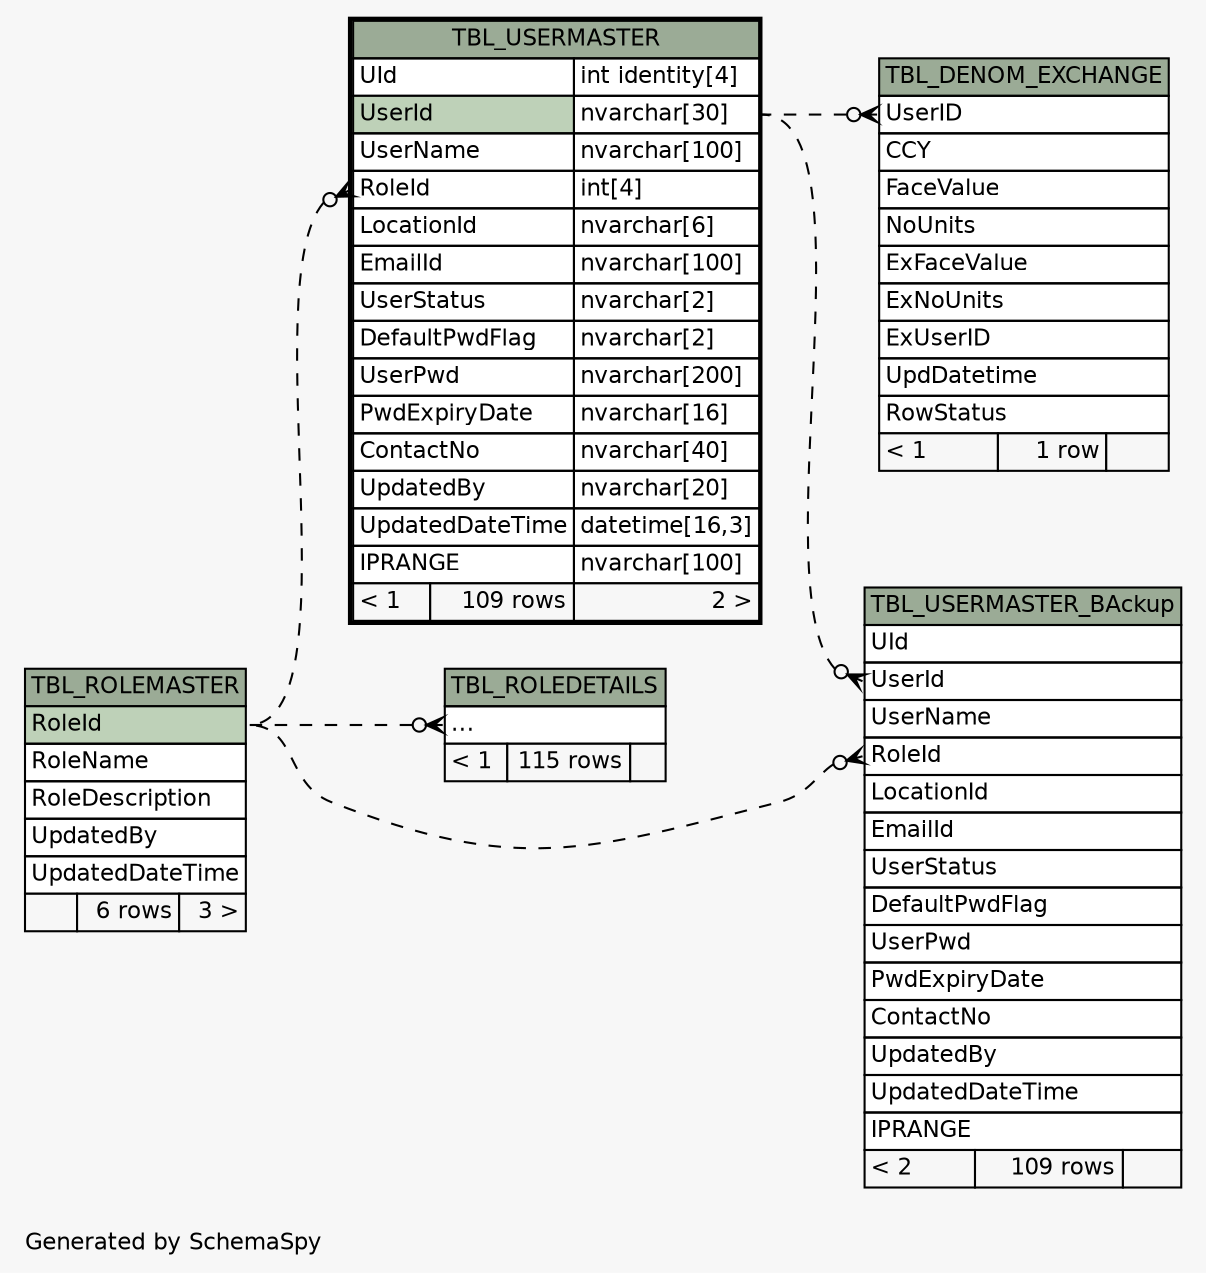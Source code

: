 // dot 2.38.0 on Windows 10 10.0
// SchemaSpy rev 590
digraph "impliedTwoDegreesRelationshipsDiagram" {
  graph [
    rankdir="RL"
    bgcolor="#f7f7f7"
    label="\nGenerated by SchemaSpy"
    labeljust="l"
    nodesep="0.18"
    ranksep="0.46"
    fontname="Helvetica"
    fontsize="11"
  ];
  node [
    fontname="Helvetica"
    fontsize="11"
    shape="plaintext"
  ];
  edge [
    arrowsize="0.8"
  ];
  "TBL_DENOM_EXCHANGE":"UserID":w -> "TBL_USERMASTER":"UserId.type":e [arrowhead=none dir=back arrowtail=crowodot style=dashed];
  "TBL_ROLEDETAILS":"elipses":w -> "TBL_ROLEMASTER":"RoleId":e [arrowhead=none dir=back arrowtail=crowodot style=dashed];
  "TBL_USERMASTER":"RoleId":w -> "TBL_ROLEMASTER":"RoleId":e [arrowhead=none dir=back arrowtail=crowodot style=dashed];
  "TBL_USERMASTER_BAckup":"RoleId":w -> "TBL_ROLEMASTER":"RoleId":e [arrowhead=none dir=back arrowtail=crowodot style=dashed];
  "TBL_USERMASTER_BAckup":"UserId":w -> "TBL_USERMASTER":"UserId.type":e [arrowhead=none dir=back arrowtail=crowodot style=dashed];
  "TBL_DENOM_EXCHANGE" [
    label=<
    <TABLE BORDER="0" CELLBORDER="1" CELLSPACING="0" BGCOLOR="#ffffff">
      <TR><TD COLSPAN="3" BGCOLOR="#9bab96" ALIGN="CENTER">TBL_DENOM_EXCHANGE</TD></TR>
      <TR><TD PORT="UserID" COLSPAN="3" ALIGN="LEFT">UserID</TD></TR>
      <TR><TD PORT="CCY" COLSPAN="3" ALIGN="LEFT">CCY</TD></TR>
      <TR><TD PORT="FaceValue" COLSPAN="3" ALIGN="LEFT">FaceValue</TD></TR>
      <TR><TD PORT="NoUnits" COLSPAN="3" ALIGN="LEFT">NoUnits</TD></TR>
      <TR><TD PORT="ExFaceValue" COLSPAN="3" ALIGN="LEFT">ExFaceValue</TD></TR>
      <TR><TD PORT="ExNoUnits" COLSPAN="3" ALIGN="LEFT">ExNoUnits</TD></TR>
      <TR><TD PORT="ExUserID" COLSPAN="3" ALIGN="LEFT">ExUserID</TD></TR>
      <TR><TD PORT="UpdDatetime" COLSPAN="3" ALIGN="LEFT">UpdDatetime</TD></TR>
      <TR><TD PORT="RowStatus" COLSPAN="3" ALIGN="LEFT">RowStatus</TD></TR>
      <TR><TD ALIGN="LEFT" BGCOLOR="#f7f7f7">&lt; 1</TD><TD ALIGN="RIGHT" BGCOLOR="#f7f7f7">1 row</TD><TD ALIGN="RIGHT" BGCOLOR="#f7f7f7">  </TD></TR>
    </TABLE>>
    URL="TBL_DENOM_EXCHANGE.html"
    tooltip="TBL_DENOM_EXCHANGE"
  ];
  "TBL_ROLEDETAILS" [
    label=<
    <TABLE BORDER="0" CELLBORDER="1" CELLSPACING="0" BGCOLOR="#ffffff">
      <TR><TD COLSPAN="3" BGCOLOR="#9bab96" ALIGN="CENTER">TBL_ROLEDETAILS</TD></TR>
      <TR><TD PORT="elipses" COLSPAN="3" ALIGN="LEFT">...</TD></TR>
      <TR><TD ALIGN="LEFT" BGCOLOR="#f7f7f7">&lt; 1</TD><TD ALIGN="RIGHT" BGCOLOR="#f7f7f7">115 rows</TD><TD ALIGN="RIGHT" BGCOLOR="#f7f7f7">  </TD></TR>
    </TABLE>>
    URL="TBL_ROLEDETAILS.html"
    tooltip="TBL_ROLEDETAILS"
  ];
  "TBL_ROLEMASTER" [
    label=<
    <TABLE BORDER="0" CELLBORDER="1" CELLSPACING="0" BGCOLOR="#ffffff">
      <TR><TD COLSPAN="3" BGCOLOR="#9bab96" ALIGN="CENTER">TBL_ROLEMASTER</TD></TR>
      <TR><TD PORT="RoleId" COLSPAN="3" BGCOLOR="#bed1b8" ALIGN="LEFT">RoleId</TD></TR>
      <TR><TD PORT="RoleName" COLSPAN="3" ALIGN="LEFT">RoleName</TD></TR>
      <TR><TD PORT="RoleDescription" COLSPAN="3" ALIGN="LEFT">RoleDescription</TD></TR>
      <TR><TD PORT="UpdatedBy" COLSPAN="3" ALIGN="LEFT">UpdatedBy</TD></TR>
      <TR><TD PORT="UpdatedDateTime" COLSPAN="3" ALIGN="LEFT">UpdatedDateTime</TD></TR>
      <TR><TD ALIGN="LEFT" BGCOLOR="#f7f7f7">  </TD><TD ALIGN="RIGHT" BGCOLOR="#f7f7f7">6 rows</TD><TD ALIGN="RIGHT" BGCOLOR="#f7f7f7">3 &gt;</TD></TR>
    </TABLE>>
    URL="TBL_ROLEMASTER.html"
    tooltip="TBL_ROLEMASTER"
  ];
  "TBL_USERMASTER" [
    label=<
    <TABLE BORDER="2" CELLBORDER="1" CELLSPACING="0" BGCOLOR="#ffffff">
      <TR><TD COLSPAN="3" BGCOLOR="#9bab96" ALIGN="CENTER">TBL_USERMASTER</TD></TR>
      <TR><TD PORT="UId" COLSPAN="2" ALIGN="LEFT">UId</TD><TD PORT="UId.type" ALIGN="LEFT">int identity[4]</TD></TR>
      <TR><TD PORT="UserId" COLSPAN="2" BGCOLOR="#bed1b8" ALIGN="LEFT">UserId</TD><TD PORT="UserId.type" ALIGN="LEFT">nvarchar[30]</TD></TR>
      <TR><TD PORT="UserName" COLSPAN="2" ALIGN="LEFT">UserName</TD><TD PORT="UserName.type" ALIGN="LEFT">nvarchar[100]</TD></TR>
      <TR><TD PORT="RoleId" COLSPAN="2" ALIGN="LEFT">RoleId</TD><TD PORT="RoleId.type" ALIGN="LEFT">int[4]</TD></TR>
      <TR><TD PORT="LocationId" COLSPAN="2" ALIGN="LEFT">LocationId</TD><TD PORT="LocationId.type" ALIGN="LEFT">nvarchar[6]</TD></TR>
      <TR><TD PORT="EmailId" COLSPAN="2" ALIGN="LEFT">EmailId</TD><TD PORT="EmailId.type" ALIGN="LEFT">nvarchar[100]</TD></TR>
      <TR><TD PORT="UserStatus" COLSPAN="2" ALIGN="LEFT">UserStatus</TD><TD PORT="UserStatus.type" ALIGN="LEFT">nvarchar[2]</TD></TR>
      <TR><TD PORT="DefaultPwdFlag" COLSPAN="2" ALIGN="LEFT">DefaultPwdFlag</TD><TD PORT="DefaultPwdFlag.type" ALIGN="LEFT">nvarchar[2]</TD></TR>
      <TR><TD PORT="UserPwd" COLSPAN="2" ALIGN="LEFT">UserPwd</TD><TD PORT="UserPwd.type" ALIGN="LEFT">nvarchar[200]</TD></TR>
      <TR><TD PORT="PwdExpiryDate" COLSPAN="2" ALIGN="LEFT">PwdExpiryDate</TD><TD PORT="PwdExpiryDate.type" ALIGN="LEFT">nvarchar[16]</TD></TR>
      <TR><TD PORT="ContactNo" COLSPAN="2" ALIGN="LEFT">ContactNo</TD><TD PORT="ContactNo.type" ALIGN="LEFT">nvarchar[40]</TD></TR>
      <TR><TD PORT="UpdatedBy" COLSPAN="2" ALIGN="LEFT">UpdatedBy</TD><TD PORT="UpdatedBy.type" ALIGN="LEFT">nvarchar[20]</TD></TR>
      <TR><TD PORT="UpdatedDateTime" COLSPAN="2" ALIGN="LEFT">UpdatedDateTime</TD><TD PORT="UpdatedDateTime.type" ALIGN="LEFT">datetime[16,3]</TD></TR>
      <TR><TD PORT="IPRANGE" COLSPAN="2" ALIGN="LEFT">IPRANGE</TD><TD PORT="IPRANGE.type" ALIGN="LEFT">nvarchar[100]</TD></TR>
      <TR><TD ALIGN="LEFT" BGCOLOR="#f7f7f7">&lt; 1</TD><TD ALIGN="RIGHT" BGCOLOR="#f7f7f7">109 rows</TD><TD ALIGN="RIGHT" BGCOLOR="#f7f7f7">2 &gt;</TD></TR>
    </TABLE>>
    URL="TBL_USERMASTER.html"
    tooltip="TBL_USERMASTER"
  ];
  "TBL_USERMASTER_BAckup" [
    label=<
    <TABLE BORDER="0" CELLBORDER="1" CELLSPACING="0" BGCOLOR="#ffffff">
      <TR><TD COLSPAN="3" BGCOLOR="#9bab96" ALIGN="CENTER">TBL_USERMASTER_BAckup</TD></TR>
      <TR><TD PORT="UId" COLSPAN="3" ALIGN="LEFT">UId</TD></TR>
      <TR><TD PORT="UserId" COLSPAN="3" ALIGN="LEFT">UserId</TD></TR>
      <TR><TD PORT="UserName" COLSPAN="3" ALIGN="LEFT">UserName</TD></TR>
      <TR><TD PORT="RoleId" COLSPAN="3" ALIGN="LEFT">RoleId</TD></TR>
      <TR><TD PORT="LocationId" COLSPAN="3" ALIGN="LEFT">LocationId</TD></TR>
      <TR><TD PORT="EmailId" COLSPAN="3" ALIGN="LEFT">EmailId</TD></TR>
      <TR><TD PORT="UserStatus" COLSPAN="3" ALIGN="LEFT">UserStatus</TD></TR>
      <TR><TD PORT="DefaultPwdFlag" COLSPAN="3" ALIGN="LEFT">DefaultPwdFlag</TD></TR>
      <TR><TD PORT="UserPwd" COLSPAN="3" ALIGN="LEFT">UserPwd</TD></TR>
      <TR><TD PORT="PwdExpiryDate" COLSPAN="3" ALIGN="LEFT">PwdExpiryDate</TD></TR>
      <TR><TD PORT="ContactNo" COLSPAN="3" ALIGN="LEFT">ContactNo</TD></TR>
      <TR><TD PORT="UpdatedBy" COLSPAN="3" ALIGN="LEFT">UpdatedBy</TD></TR>
      <TR><TD PORT="UpdatedDateTime" COLSPAN="3" ALIGN="LEFT">UpdatedDateTime</TD></TR>
      <TR><TD PORT="IPRANGE" COLSPAN="3" ALIGN="LEFT">IPRANGE</TD></TR>
      <TR><TD ALIGN="LEFT" BGCOLOR="#f7f7f7">&lt; 2</TD><TD ALIGN="RIGHT" BGCOLOR="#f7f7f7">109 rows</TD><TD ALIGN="RIGHT" BGCOLOR="#f7f7f7">  </TD></TR>
    </TABLE>>
    URL="TBL_USERMASTER_BAckup.html"
    tooltip="TBL_USERMASTER_BAckup"
  ];
}
